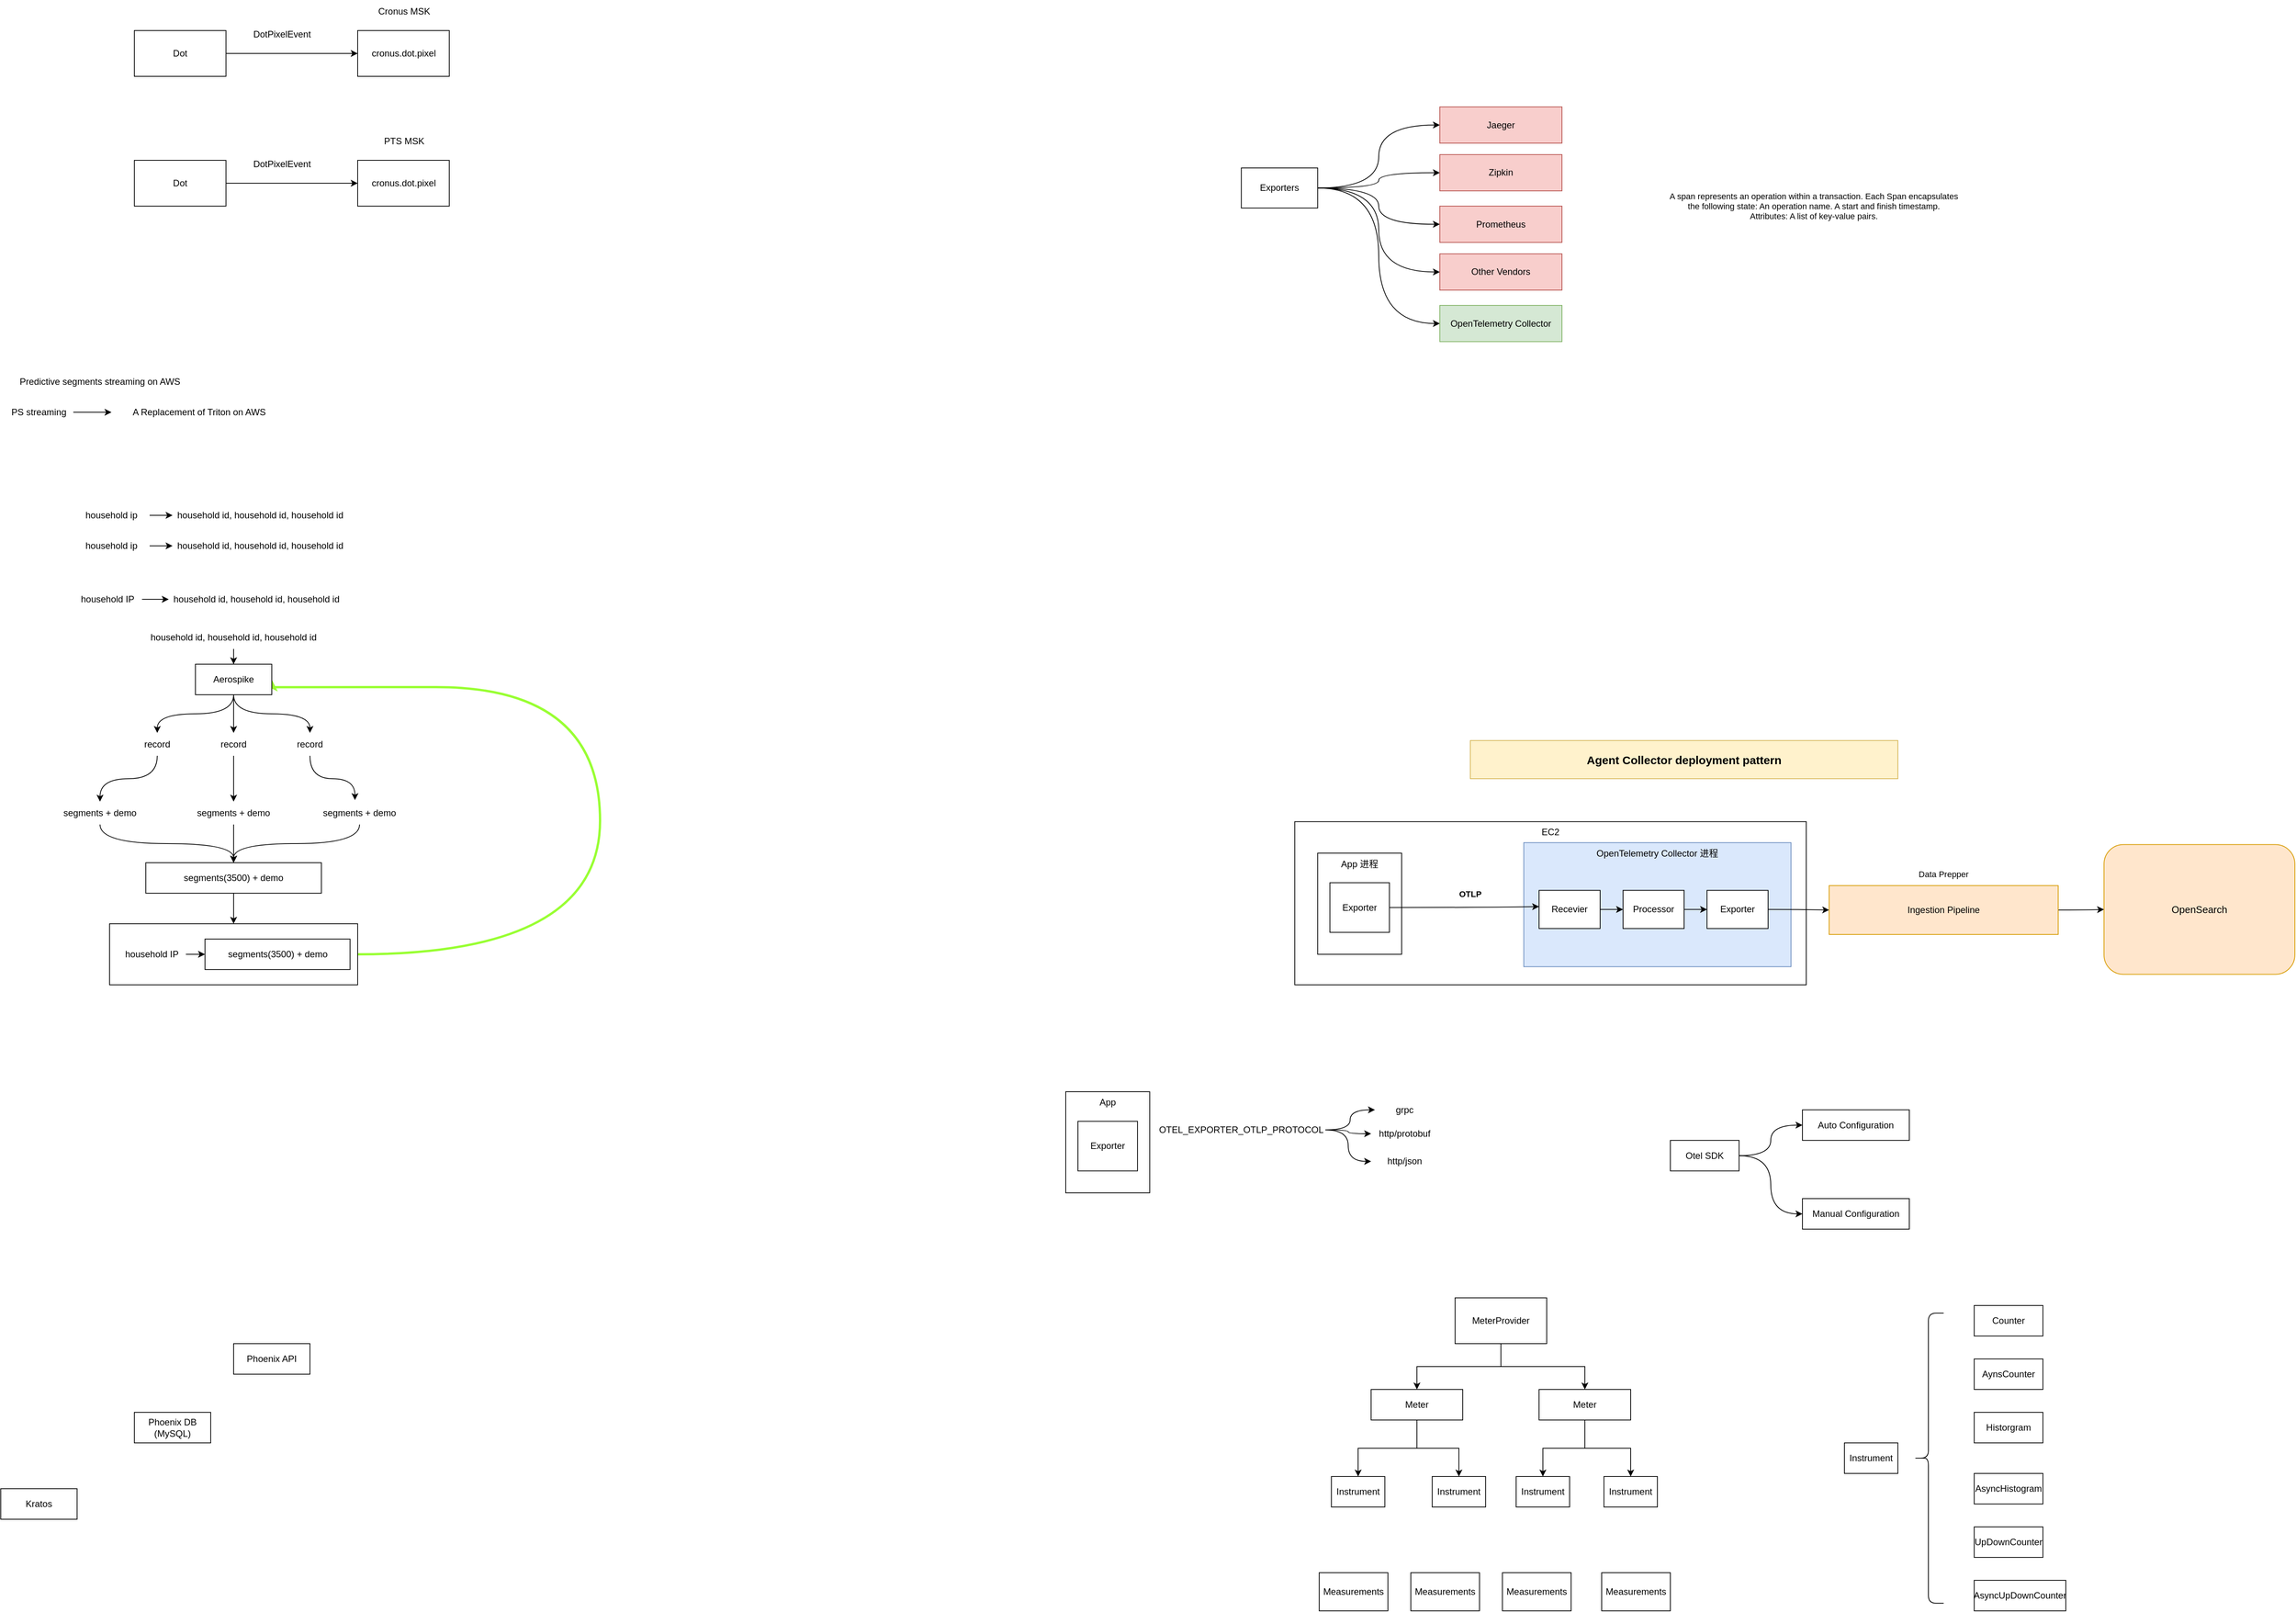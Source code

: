 <mxfile version="26.1.3">
  <diagram name="Page-1" id="aglCG6y4qYpq39_KEeoC">
    <mxGraphModel dx="1647" dy="2034" grid="1" gridSize="10" guides="1" tooltips="1" connect="1" arrows="1" fold="1" page="1" pageScale="1" pageWidth="827" pageHeight="1169" math="0" shadow="0">
      <root>
        <mxCell id="0" />
        <mxCell id="1" parent="0" />
        <mxCell id="kN55YoPe5K_Antq_4-WD-42" value="EC2" style="rounded=0;whiteSpace=wrap;html=1;verticalAlign=top;" parent="1" vertex="1">
          <mxGeometry x="1740" y="856.25" width="670" height="213.75" as="geometry" />
        </mxCell>
        <mxCell id="nK1HsDgh9BaosHYznmoO-1" value="App 进程" style="rounded=0;whiteSpace=wrap;html=1;verticalAlign=top;" parent="1" vertex="1">
          <mxGeometry x="1770" y="897.5" width="110" height="132.5" as="geometry" />
        </mxCell>
        <mxCell id="kN55YoPe5K_Antq_4-WD-45" value="OpenSearch" style="rounded=1;whiteSpace=wrap;html=1;fontFamily=Helvetica;fontSize=13;fillColor=#ffe6cc;strokeColor=#d79b00;" parent="1" vertex="1">
          <mxGeometry x="2800" y="886.25" width="250" height="170" as="geometry" />
        </mxCell>
        <mxCell id="IQLyXkSy8vxl-1mdiMzb-57" style="edgeStyle=orthogonalEdgeStyle;shape=connector;curved=1;rounded=0;orthogonalLoop=1;jettySize=auto;html=1;entryX=1;entryY=0.5;entryDx=0;entryDy=0;labelBackgroundColor=default;strokeColor=#99FF33;align=center;verticalAlign=middle;fontFamily=Helvetica;fontSize=11;fontColor=default;endArrow=classic;strokeWidth=3;" parent="1" source="IQLyXkSy8vxl-1mdiMzb-55" target="IQLyXkSy8vxl-1mdiMzb-25" edge="1">
          <mxGeometry relative="1" as="geometry">
            <Array as="points">
              <mxPoint x="830" y="1030" />
              <mxPoint x="830" y="680" />
            </Array>
          </mxGeometry>
        </mxCell>
        <mxCell id="IQLyXkSy8vxl-1mdiMzb-55" value="" style="rounded=0;whiteSpace=wrap;html=1;" parent="1" vertex="1">
          <mxGeometry x="187.5" y="990" width="325" height="80" as="geometry" />
        </mxCell>
        <mxCell id="IQLyXkSy8vxl-1mdiMzb-2" value="Predictive segments streaming on AWS" style="text;html=1;strokeColor=none;fillColor=none;align=center;verticalAlign=middle;whiteSpace=wrap;rounded=0;" parent="1" vertex="1">
          <mxGeometry x="60" y="260" width="230" height="40" as="geometry" />
        </mxCell>
        <mxCell id="IQLyXkSy8vxl-1mdiMzb-3" value="A Replacement of Triton on AWS" style="text;html=1;strokeColor=none;fillColor=none;align=center;verticalAlign=middle;whiteSpace=wrap;rounded=0;" parent="1" vertex="1">
          <mxGeometry x="190" y="300" width="230" height="40" as="geometry" />
        </mxCell>
        <mxCell id="IQLyXkSy8vxl-1mdiMzb-5" style="edgeStyle=orthogonalEdgeStyle;rounded=0;orthogonalLoop=1;jettySize=auto;html=1;" parent="1" source="IQLyXkSy8vxl-1mdiMzb-4" target="IQLyXkSy8vxl-1mdiMzb-3" edge="1">
          <mxGeometry relative="1" as="geometry" />
        </mxCell>
        <mxCell id="IQLyXkSy8vxl-1mdiMzb-4" value="PS streaming" style="text;html=1;strokeColor=none;fillColor=none;align=center;verticalAlign=middle;whiteSpace=wrap;rounded=0;" parent="1" vertex="1">
          <mxGeometry x="50" y="300" width="90" height="40" as="geometry" />
        </mxCell>
        <mxCell id="IQLyXkSy8vxl-1mdiMzb-18" style="edgeStyle=orthogonalEdgeStyle;rounded=0;orthogonalLoop=1;jettySize=auto;html=1;" parent="1" source="IQLyXkSy8vxl-1mdiMzb-6" target="IQLyXkSy8vxl-1mdiMzb-7" edge="1">
          <mxGeometry relative="1" as="geometry" />
        </mxCell>
        <mxCell id="IQLyXkSy8vxl-1mdiMzb-6" value="household ip" style="text;html=1;strokeColor=none;fillColor=none;align=center;verticalAlign=middle;whiteSpace=wrap;rounded=0;" parent="1" vertex="1">
          <mxGeometry x="140" y="440" width="100" height="30" as="geometry" />
        </mxCell>
        <mxCell id="IQLyXkSy8vxl-1mdiMzb-7" value="household id, household id, household id" style="text;html=1;strokeColor=none;fillColor=none;align=center;verticalAlign=middle;whiteSpace=wrap;rounded=0;" parent="1" vertex="1">
          <mxGeometry x="270" y="440" width="230" height="30" as="geometry" />
        </mxCell>
        <mxCell id="IQLyXkSy8vxl-1mdiMzb-19" style="edgeStyle=orthogonalEdgeStyle;rounded=0;orthogonalLoop=1;jettySize=auto;html=1;" parent="1" source="IQLyXkSy8vxl-1mdiMzb-8" edge="1">
          <mxGeometry relative="1" as="geometry">
            <mxPoint x="270" y="495" as="targetPoint" />
          </mxGeometry>
        </mxCell>
        <mxCell id="IQLyXkSy8vxl-1mdiMzb-8" value="household ip" style="text;html=1;strokeColor=none;fillColor=none;align=center;verticalAlign=middle;whiteSpace=wrap;rounded=0;" parent="1" vertex="1">
          <mxGeometry x="140" y="480" width="100" height="30" as="geometry" />
        </mxCell>
        <mxCell id="IQLyXkSy8vxl-1mdiMzb-20" style="edgeStyle=orthogonalEdgeStyle;rounded=0;orthogonalLoop=1;jettySize=auto;html=1;" parent="1" source="IQLyXkSy8vxl-1mdiMzb-9" edge="1">
          <mxGeometry relative="1" as="geometry">
            <mxPoint x="265" y="565" as="targetPoint" />
          </mxGeometry>
        </mxCell>
        <mxCell id="IQLyXkSy8vxl-1mdiMzb-9" value="household IP" style="text;html=1;strokeColor=none;fillColor=none;align=center;verticalAlign=middle;whiteSpace=wrap;rounded=0;" parent="1" vertex="1">
          <mxGeometry x="140" y="550" width="90" height="30" as="geometry" />
        </mxCell>
        <mxCell id="IQLyXkSy8vxl-1mdiMzb-21" value="household id, household id, household id" style="text;html=1;strokeColor=none;fillColor=none;align=center;verticalAlign=middle;whiteSpace=wrap;rounded=0;" parent="1" vertex="1">
          <mxGeometry x="270" y="480" width="230" height="30" as="geometry" />
        </mxCell>
        <mxCell id="IQLyXkSy8vxl-1mdiMzb-23" value="household id, household id, household id" style="text;html=1;strokeColor=none;fillColor=none;align=center;verticalAlign=middle;whiteSpace=wrap;rounded=0;" parent="1" vertex="1">
          <mxGeometry x="265" y="550" width="230" height="30" as="geometry" />
        </mxCell>
        <mxCell id="IQLyXkSy8vxl-1mdiMzb-26" style="edgeStyle=orthogonalEdgeStyle;rounded=0;orthogonalLoop=1;jettySize=auto;html=1;" parent="1" source="IQLyXkSy8vxl-1mdiMzb-24" target="IQLyXkSy8vxl-1mdiMzb-25" edge="1">
          <mxGeometry relative="1" as="geometry" />
        </mxCell>
        <mxCell id="IQLyXkSy8vxl-1mdiMzb-24" value="household id, household id, household id" style="text;html=1;strokeColor=none;fillColor=none;align=center;verticalAlign=middle;whiteSpace=wrap;rounded=0;" parent="1" vertex="1">
          <mxGeometry x="235" y="600" width="230" height="30" as="geometry" />
        </mxCell>
        <mxCell id="IQLyXkSy8vxl-1mdiMzb-32" style="edgeStyle=orthogonalEdgeStyle;rounded=0;orthogonalLoop=1;jettySize=auto;html=1;curved=1;exitX=0.5;exitY=1;exitDx=0;exitDy=0;" parent="1" source="IQLyXkSy8vxl-1mdiMzb-25" target="IQLyXkSy8vxl-1mdiMzb-31" edge="1">
          <mxGeometry relative="1" as="geometry" />
        </mxCell>
        <mxCell id="IQLyXkSy8vxl-1mdiMzb-34" style="edgeStyle=orthogonalEdgeStyle;shape=connector;curved=1;rounded=0;orthogonalLoop=1;jettySize=auto;html=1;entryX=0.5;entryY=0;entryDx=0;entryDy=0;labelBackgroundColor=default;strokeColor=default;align=center;verticalAlign=middle;fontFamily=Helvetica;fontSize=11;fontColor=default;endArrow=classic;" parent="1" source="IQLyXkSy8vxl-1mdiMzb-25" target="IQLyXkSy8vxl-1mdiMzb-33" edge="1">
          <mxGeometry relative="1" as="geometry" />
        </mxCell>
        <mxCell id="IQLyXkSy8vxl-1mdiMzb-36" style="edgeStyle=orthogonalEdgeStyle;shape=connector;curved=1;rounded=0;orthogonalLoop=1;jettySize=auto;html=1;labelBackgroundColor=default;strokeColor=default;align=center;verticalAlign=middle;fontFamily=Helvetica;fontSize=11;fontColor=default;endArrow=classic;exitX=0.5;exitY=1;exitDx=0;exitDy=0;" parent="1" source="IQLyXkSy8vxl-1mdiMzb-25" target="IQLyXkSy8vxl-1mdiMzb-35" edge="1">
          <mxGeometry relative="1" as="geometry" />
        </mxCell>
        <mxCell id="IQLyXkSy8vxl-1mdiMzb-25" value="Aerospike" style="rounded=0;whiteSpace=wrap;html=1;" parent="1" vertex="1">
          <mxGeometry x="300" y="650" width="100" height="40" as="geometry" />
        </mxCell>
        <mxCell id="IQLyXkSy8vxl-1mdiMzb-41" style="edgeStyle=orthogonalEdgeStyle;shape=connector;curved=1;rounded=0;orthogonalLoop=1;jettySize=auto;html=1;entryX=0.5;entryY=0;entryDx=0;entryDy=0;labelBackgroundColor=default;strokeColor=default;align=center;verticalAlign=middle;fontFamily=Helvetica;fontSize=11;fontColor=default;endArrow=classic;" parent="1" source="IQLyXkSy8vxl-1mdiMzb-31" target="IQLyXkSy8vxl-1mdiMzb-37" edge="1">
          <mxGeometry relative="1" as="geometry" />
        </mxCell>
        <mxCell id="IQLyXkSy8vxl-1mdiMzb-31" value="record" style="text;html=1;strokeColor=none;fillColor=none;align=center;verticalAlign=middle;whiteSpace=wrap;rounded=0;" parent="1" vertex="1">
          <mxGeometry x="220" y="740" width="60" height="30" as="geometry" />
        </mxCell>
        <mxCell id="IQLyXkSy8vxl-1mdiMzb-43" style="edgeStyle=orthogonalEdgeStyle;shape=connector;curved=1;rounded=0;orthogonalLoop=1;jettySize=auto;html=1;labelBackgroundColor=default;strokeColor=default;align=center;verticalAlign=middle;fontFamily=Helvetica;fontSize=11;fontColor=default;endArrow=classic;" parent="1" source="IQLyXkSy8vxl-1mdiMzb-33" target="IQLyXkSy8vxl-1mdiMzb-42" edge="1">
          <mxGeometry relative="1" as="geometry" />
        </mxCell>
        <mxCell id="IQLyXkSy8vxl-1mdiMzb-33" value="record" style="text;html=1;strokeColor=none;fillColor=none;align=center;verticalAlign=middle;whiteSpace=wrap;rounded=0;" parent="1" vertex="1">
          <mxGeometry x="320" y="740" width="60" height="30" as="geometry" />
        </mxCell>
        <mxCell id="IQLyXkSy8vxl-1mdiMzb-35" value="record" style="text;html=1;strokeColor=none;fillColor=none;align=center;verticalAlign=middle;whiteSpace=wrap;rounded=0;" parent="1" vertex="1">
          <mxGeometry x="420" y="740" width="60" height="30" as="geometry" />
        </mxCell>
        <mxCell id="IQLyXkSy8vxl-1mdiMzb-49" style="edgeStyle=orthogonalEdgeStyle;shape=connector;curved=1;rounded=0;orthogonalLoop=1;jettySize=auto;html=1;entryX=0.5;entryY=0;entryDx=0;entryDy=0;labelBackgroundColor=default;strokeColor=default;align=center;verticalAlign=middle;fontFamily=Helvetica;fontSize=11;fontColor=default;endArrow=classic;exitX=0.5;exitY=1;exitDx=0;exitDy=0;" parent="1" source="IQLyXkSy8vxl-1mdiMzb-37" target="IQLyXkSy8vxl-1mdiMzb-48" edge="1">
          <mxGeometry relative="1" as="geometry" />
        </mxCell>
        <mxCell id="IQLyXkSy8vxl-1mdiMzb-37" value="segments + demo" style="text;html=1;strokeColor=none;fillColor=none;align=center;verticalAlign=middle;whiteSpace=wrap;rounded=0;" parent="1" vertex="1">
          <mxGeometry x="120" y="830" width="110" height="30" as="geometry" />
        </mxCell>
        <mxCell id="IQLyXkSy8vxl-1mdiMzb-50" style="edgeStyle=orthogonalEdgeStyle;shape=connector;curved=1;rounded=0;orthogonalLoop=1;jettySize=auto;html=1;labelBackgroundColor=default;strokeColor=default;align=center;verticalAlign=middle;fontFamily=Helvetica;fontSize=11;fontColor=default;endArrow=classic;" parent="1" source="IQLyXkSy8vxl-1mdiMzb-42" target="IQLyXkSy8vxl-1mdiMzb-48" edge="1">
          <mxGeometry relative="1" as="geometry" />
        </mxCell>
        <mxCell id="IQLyXkSy8vxl-1mdiMzb-42" value="segments + demo" style="text;html=1;strokeColor=none;fillColor=none;align=center;verticalAlign=middle;whiteSpace=wrap;rounded=0;" parent="1" vertex="1">
          <mxGeometry x="295" y="830" width="110" height="30" as="geometry" />
        </mxCell>
        <mxCell id="IQLyXkSy8vxl-1mdiMzb-51" style="edgeStyle=orthogonalEdgeStyle;shape=connector;curved=1;rounded=0;orthogonalLoop=1;jettySize=auto;html=1;entryX=0.5;entryY=0;entryDx=0;entryDy=0;labelBackgroundColor=default;strokeColor=default;align=center;verticalAlign=middle;fontFamily=Helvetica;fontSize=11;fontColor=default;endArrow=classic;" parent="1" source="IQLyXkSy8vxl-1mdiMzb-44" target="IQLyXkSy8vxl-1mdiMzb-48" edge="1">
          <mxGeometry relative="1" as="geometry" />
        </mxCell>
        <mxCell id="IQLyXkSy8vxl-1mdiMzb-44" value="segments + demo" style="text;html=1;strokeColor=none;fillColor=none;align=center;verticalAlign=middle;whiteSpace=wrap;rounded=0;" parent="1" vertex="1">
          <mxGeometry x="460" y="830" width="110" height="30" as="geometry" />
        </mxCell>
        <mxCell id="IQLyXkSy8vxl-1mdiMzb-45" style="edgeStyle=orthogonalEdgeStyle;shape=connector;curved=1;rounded=0;orthogonalLoop=1;jettySize=auto;html=1;entryX=0.445;entryY=-0.067;entryDx=0;entryDy=0;entryPerimeter=0;labelBackgroundColor=default;strokeColor=default;align=center;verticalAlign=middle;fontFamily=Helvetica;fontSize=11;fontColor=default;endArrow=classic;" parent="1" source="IQLyXkSy8vxl-1mdiMzb-35" target="IQLyXkSy8vxl-1mdiMzb-44" edge="1">
          <mxGeometry relative="1" as="geometry" />
        </mxCell>
        <mxCell id="IQLyXkSy8vxl-1mdiMzb-53" style="edgeStyle=orthogonalEdgeStyle;shape=connector;curved=1;rounded=0;orthogonalLoop=1;jettySize=auto;html=1;labelBackgroundColor=default;strokeColor=default;align=center;verticalAlign=middle;fontFamily=Helvetica;fontSize=11;fontColor=default;endArrow=classic;" parent="1" source="IQLyXkSy8vxl-1mdiMzb-47" target="IQLyXkSy8vxl-1mdiMzb-52" edge="1">
          <mxGeometry relative="1" as="geometry" />
        </mxCell>
        <mxCell id="IQLyXkSy8vxl-1mdiMzb-47" value="household IP" style="text;html=1;strokeColor=none;fillColor=none;align=center;verticalAlign=middle;whiteSpace=wrap;rounded=0;" parent="1" vertex="1">
          <mxGeometry x="197.5" y="1015" width="90" height="30" as="geometry" />
        </mxCell>
        <mxCell id="IQLyXkSy8vxl-1mdiMzb-56" style="edgeStyle=orthogonalEdgeStyle;shape=connector;curved=1;rounded=0;orthogonalLoop=1;jettySize=auto;html=1;labelBackgroundColor=default;strokeColor=default;align=center;verticalAlign=middle;fontFamily=Helvetica;fontSize=11;fontColor=default;endArrow=classic;" parent="1" source="IQLyXkSy8vxl-1mdiMzb-48" target="IQLyXkSy8vxl-1mdiMzb-55" edge="1">
          <mxGeometry relative="1" as="geometry" />
        </mxCell>
        <mxCell id="IQLyXkSy8vxl-1mdiMzb-48" value="segments(3500) + demo" style="rounded=0;whiteSpace=wrap;html=1;" parent="1" vertex="1">
          <mxGeometry x="235" y="910" width="230" height="40" as="geometry" />
        </mxCell>
        <mxCell id="IQLyXkSy8vxl-1mdiMzb-52" value="segments(3500) + demo" style="rounded=0;whiteSpace=wrap;html=1;" parent="1" vertex="1">
          <mxGeometry x="312.5" y="1010" width="190" height="40" as="geometry" />
        </mxCell>
        <mxCell id="kN55YoPe5K_Antq_4-WD-18" style="edgeStyle=orthogonalEdgeStyle;rounded=0;orthogonalLoop=1;jettySize=auto;html=1;entryX=0;entryY=0.5;entryDx=0;entryDy=0;curved=1;" parent="1" source="kN55YoPe5K_Antq_4-WD-13" target="kN55YoPe5K_Antq_4-WD-14" edge="1">
          <mxGeometry relative="1" as="geometry">
            <mxPoint x="1900" y="-77.5" as="targetPoint" />
          </mxGeometry>
        </mxCell>
        <mxCell id="kN55YoPe5K_Antq_4-WD-19" style="edgeStyle=orthogonalEdgeStyle;rounded=0;orthogonalLoop=1;jettySize=auto;html=1;entryX=0;entryY=0.5;entryDx=0;entryDy=0;curved=1;" parent="1" source="kN55YoPe5K_Antq_4-WD-13" target="kN55YoPe5K_Antq_4-WD-15" edge="1">
          <mxGeometry relative="1" as="geometry" />
        </mxCell>
        <mxCell id="kN55YoPe5K_Antq_4-WD-20" style="edgeStyle=orthogonalEdgeStyle;rounded=0;orthogonalLoop=1;jettySize=auto;html=1;curved=1;" parent="1" source="kN55YoPe5K_Antq_4-WD-13" target="kN55YoPe5K_Antq_4-WD-16" edge="1">
          <mxGeometry relative="1" as="geometry" />
        </mxCell>
        <mxCell id="kN55YoPe5K_Antq_4-WD-21" style="edgeStyle=orthogonalEdgeStyle;rounded=0;orthogonalLoop=1;jettySize=auto;html=1;entryX=0;entryY=0.5;entryDx=0;entryDy=0;curved=1;" parent="1" source="kN55YoPe5K_Antq_4-WD-13" target="kN55YoPe5K_Antq_4-WD-17" edge="1">
          <mxGeometry relative="1" as="geometry" />
        </mxCell>
        <mxCell id="kN55YoPe5K_Antq_4-WD-23" style="edgeStyle=orthogonalEdgeStyle;shape=connector;curved=1;rounded=0;orthogonalLoop=1;jettySize=auto;html=1;entryX=0;entryY=0.5;entryDx=0;entryDy=0;labelBackgroundColor=default;strokeColor=default;align=center;verticalAlign=middle;fontFamily=Helvetica;fontSize=11;fontColor=default;endArrow=classic;" parent="1" source="kN55YoPe5K_Antq_4-WD-13" target="kN55YoPe5K_Antq_4-WD-22" edge="1">
          <mxGeometry relative="1" as="geometry" />
        </mxCell>
        <mxCell id="kN55YoPe5K_Antq_4-WD-13" value="Exporters" style="rounded=0;whiteSpace=wrap;html=1;" parent="1" vertex="1">
          <mxGeometry x="1670" width="100" height="52.5" as="geometry" />
        </mxCell>
        <mxCell id="kN55YoPe5K_Antq_4-WD-14" value="OpenTelemetry Collector" style="rounded=0;whiteSpace=wrap;html=1;verticalAlign=middle;fillColor=#d5e8d4;strokeColor=#82b366;" parent="1" vertex="1">
          <mxGeometry x="1930" y="180" width="160" height="47.5" as="geometry" />
        </mxCell>
        <mxCell id="kN55YoPe5K_Antq_4-WD-15" value="Jaeger" style="rounded=0;whiteSpace=wrap;html=1;verticalAlign=middle;fillColor=#f8cecc;strokeColor=#b85450;" parent="1" vertex="1">
          <mxGeometry x="1930" y="-80" width="160" height="47.5" as="geometry" />
        </mxCell>
        <mxCell id="kN55YoPe5K_Antq_4-WD-16" value="Zipkin" style="rounded=0;whiteSpace=wrap;html=1;verticalAlign=middle;fillColor=#f8cecc;strokeColor=#b85450;" parent="1" vertex="1">
          <mxGeometry x="1930" y="-17.5" width="160" height="47.5" as="geometry" />
        </mxCell>
        <mxCell id="kN55YoPe5K_Antq_4-WD-17" value="Prometheus" style="rounded=0;whiteSpace=wrap;html=1;verticalAlign=middle;fillColor=#f8cecc;strokeColor=#b85450;" parent="1" vertex="1">
          <mxGeometry x="1930" y="50" width="160" height="47.5" as="geometry" />
        </mxCell>
        <mxCell id="kN55YoPe5K_Antq_4-WD-22" value="Other Vendors" style="rounded=0;whiteSpace=wrap;html=1;verticalAlign=middle;fillColor=#f8cecc;strokeColor=#b85450;" parent="1" vertex="1">
          <mxGeometry x="1930" y="112.5" width="160" height="47.5" as="geometry" />
        </mxCell>
        <mxCell id="kN55YoPe5K_Antq_4-WD-29" value="A span represents an operation within a transaction. Each Span encapsulates the following state: An operation name. A start and finish timestamp. Attributes: A list of key-value pairs." style="text;html=1;strokeColor=none;fillColor=none;align=center;verticalAlign=middle;whiteSpace=wrap;rounded=0;fontSize=11;fontFamily=Helvetica;fontColor=default;" parent="1" vertex="1">
          <mxGeometry x="2230" y="10" width="380" height="79" as="geometry" />
        </mxCell>
        <mxCell id="kN55YoPe5K_Antq_4-WD-32" value="Agent Collector deployment pattern" style="rounded=0;whiteSpace=wrap;html=1;fontFamily=Helvetica;fontSize=15;fillColor=#fff2cc;strokeColor=#d6b656;fontStyle=1" parent="1" vertex="1">
          <mxGeometry x="1970" y="750" width="560" height="50" as="geometry" />
        </mxCell>
        <mxCell id="kN55YoPe5K_Antq_4-WD-35" value="OpenTelemetry Collector 进程" style="rounded=0;whiteSpace=wrap;html=1;verticalAlign=top;fillColor=#dae8fc;strokeColor=#6c8ebf;" parent="1" vertex="1">
          <mxGeometry x="2040" y="883.75" width="350" height="162.5" as="geometry" />
        </mxCell>
        <mxCell id="kN55YoPe5K_Antq_4-WD-36" style="edgeStyle=orthogonalEdgeStyle;shape=connector;curved=1;rounded=0;orthogonalLoop=1;jettySize=auto;html=1;labelBackgroundColor=default;strokeColor=default;align=center;verticalAlign=middle;fontFamily=Helvetica;fontSize=11;fontColor=default;endArrow=classic;" parent="1" source="kN55YoPe5K_Antq_4-WD-37" target="kN55YoPe5K_Antq_4-WD-39" edge="1">
          <mxGeometry relative="1" as="geometry" />
        </mxCell>
        <mxCell id="kN55YoPe5K_Antq_4-WD-37" value="Recevier" style="rounded=0;whiteSpace=wrap;html=1;" parent="1" vertex="1">
          <mxGeometry x="2060" y="946.25" width="80" height="50" as="geometry" />
        </mxCell>
        <mxCell id="kN55YoPe5K_Antq_4-WD-38" style="edgeStyle=orthogonalEdgeStyle;shape=connector;curved=1;rounded=0;orthogonalLoop=1;jettySize=auto;html=1;labelBackgroundColor=default;strokeColor=default;align=center;verticalAlign=middle;fontFamily=Helvetica;fontSize=11;fontColor=default;endArrow=classic;" parent="1" source="kN55YoPe5K_Antq_4-WD-39" target="kN55YoPe5K_Antq_4-WD-41" edge="1">
          <mxGeometry relative="1" as="geometry" />
        </mxCell>
        <mxCell id="kN55YoPe5K_Antq_4-WD-39" value="Processor" style="rounded=0;whiteSpace=wrap;html=1;" parent="1" vertex="1">
          <mxGeometry x="2170" y="946.25" width="80" height="50" as="geometry" />
        </mxCell>
        <mxCell id="kN55YoPe5K_Antq_4-WD-49" style="edgeStyle=orthogonalEdgeStyle;shape=connector;curved=1;rounded=0;orthogonalLoop=1;jettySize=auto;html=1;labelBackgroundColor=default;strokeColor=default;align=center;verticalAlign=middle;fontFamily=Helvetica;fontSize=11;fontColor=default;endArrow=classic;" parent="1" source="kN55YoPe5K_Antq_4-WD-41" target="kN55YoPe5K_Antq_4-WD-47" edge="1">
          <mxGeometry relative="1" as="geometry" />
        </mxCell>
        <mxCell id="kN55YoPe5K_Antq_4-WD-41" value="Exporter" style="rounded=0;whiteSpace=wrap;html=1;" parent="1" vertex="1">
          <mxGeometry x="2280" y="946.25" width="80" height="50" as="geometry" />
        </mxCell>
        <mxCell id="kN55YoPe5K_Antq_4-WD-43" style="edgeStyle=orthogonalEdgeStyle;shape=connector;curved=1;rounded=0;orthogonalLoop=1;jettySize=auto;html=1;entryX=0;entryY=0.5;entryDx=0;entryDy=0;labelBackgroundColor=default;strokeColor=default;align=center;verticalAlign=middle;fontFamily=Helvetica;fontSize=11;fontColor=default;endArrow=classic;" parent="1" source="kN55YoPe5K_Antq_4-WD-44" edge="1">
          <mxGeometry relative="1" as="geometry">
            <mxPoint x="2060" y="967.5" as="targetPoint" />
          </mxGeometry>
        </mxCell>
        <mxCell id="kN55YoPe5K_Antq_4-WD-44" value="Exporter" style="rounded=0;whiteSpace=wrap;html=1;" parent="1" vertex="1">
          <mxGeometry x="1786" y="936.25" width="78" height="65" as="geometry" />
        </mxCell>
        <mxCell id="kN55YoPe5K_Antq_4-WD-46" value="OTLP" style="text;html=1;strokeColor=none;fillColor=none;align=center;verticalAlign=middle;whiteSpace=wrap;rounded=0;fontSize=11;fontFamily=Helvetica;fontColor=default;fontStyle=1" parent="1" vertex="1">
          <mxGeometry x="1940" y="936.25" width="60" height="30" as="geometry" />
        </mxCell>
        <mxCell id="kN55YoPe5K_Antq_4-WD-50" style="edgeStyle=orthogonalEdgeStyle;shape=connector;curved=1;rounded=0;orthogonalLoop=1;jettySize=auto;html=1;labelBackgroundColor=default;strokeColor=default;align=center;verticalAlign=middle;fontFamily=Helvetica;fontSize=11;fontColor=default;endArrow=classic;" parent="1" source="kN55YoPe5K_Antq_4-WD-47" target="kN55YoPe5K_Antq_4-WD-45" edge="1">
          <mxGeometry relative="1" as="geometry" />
        </mxCell>
        <mxCell id="kN55YoPe5K_Antq_4-WD-47" value="Ingestion Pipeline" style="rounded=0;whiteSpace=wrap;html=1;fontFamily=Helvetica;fontSize=12;fillColor=#ffe6cc;strokeColor=#d79b00;" parent="1" vertex="1">
          <mxGeometry x="2440" y="940" width="300" height="64" as="geometry" />
        </mxCell>
        <mxCell id="kN55YoPe5K_Antq_4-WD-51" value="Data Prepper" style="text;html=1;strokeColor=none;fillColor=none;align=center;verticalAlign=middle;whiteSpace=wrap;rounded=0;fontSize=11;fontFamily=Helvetica;fontColor=default;" parent="1" vertex="1">
          <mxGeometry x="2545" y="910" width="90" height="30" as="geometry" />
        </mxCell>
        <mxCell id="nK1HsDgh9BaosHYznmoO-8" style="edgeStyle=orthogonalEdgeStyle;rounded=0;orthogonalLoop=1;jettySize=auto;html=1;" parent="1" source="nK1HsDgh9BaosHYznmoO-6" target="nK1HsDgh9BaosHYznmoO-7" edge="1">
          <mxGeometry relative="1" as="geometry" />
        </mxCell>
        <mxCell id="nK1HsDgh9BaosHYznmoO-10" style="edgeStyle=orthogonalEdgeStyle;rounded=0;orthogonalLoop=1;jettySize=auto;html=1;" parent="1" source="nK1HsDgh9BaosHYznmoO-6" target="nK1HsDgh9BaosHYznmoO-9" edge="1">
          <mxGeometry relative="1" as="geometry" />
        </mxCell>
        <mxCell id="nK1HsDgh9BaosHYznmoO-6" value="MeterProvider" style="rounded=0;whiteSpace=wrap;html=1;" parent="1" vertex="1">
          <mxGeometry x="1950" y="1480" width="120" height="60" as="geometry" />
        </mxCell>
        <mxCell id="nK1HsDgh9BaosHYznmoO-13" style="edgeStyle=orthogonalEdgeStyle;rounded=0;orthogonalLoop=1;jettySize=auto;html=1;" parent="1" source="nK1HsDgh9BaosHYznmoO-7" target="nK1HsDgh9BaosHYznmoO-11" edge="1">
          <mxGeometry relative="1" as="geometry" />
        </mxCell>
        <mxCell id="nK1HsDgh9BaosHYznmoO-26" style="edgeStyle=orthogonalEdgeStyle;rounded=0;orthogonalLoop=1;jettySize=auto;html=1;entryX=0.5;entryY=0;entryDx=0;entryDy=0;" parent="1" source="nK1HsDgh9BaosHYznmoO-7" target="nK1HsDgh9BaosHYznmoO-21" edge="1">
          <mxGeometry relative="1" as="geometry" />
        </mxCell>
        <mxCell id="nK1HsDgh9BaosHYznmoO-7" value="Meter" style="rounded=0;whiteSpace=wrap;html=1;" parent="1" vertex="1">
          <mxGeometry x="1840" y="1600" width="120" height="40" as="geometry" />
        </mxCell>
        <mxCell id="nK1HsDgh9BaosHYznmoO-24" style="edgeStyle=orthogonalEdgeStyle;rounded=0;orthogonalLoop=1;jettySize=auto;html=1;entryX=0.5;entryY=0;entryDx=0;entryDy=0;" parent="1" source="nK1HsDgh9BaosHYznmoO-9" target="nK1HsDgh9BaosHYznmoO-22" edge="1">
          <mxGeometry relative="1" as="geometry" />
        </mxCell>
        <mxCell id="nK1HsDgh9BaosHYznmoO-25" style="edgeStyle=orthogonalEdgeStyle;rounded=0;orthogonalLoop=1;jettySize=auto;html=1;entryX=0.5;entryY=0;entryDx=0;entryDy=0;" parent="1" source="nK1HsDgh9BaosHYznmoO-9" target="nK1HsDgh9BaosHYznmoO-23" edge="1">
          <mxGeometry relative="1" as="geometry" />
        </mxCell>
        <mxCell id="nK1HsDgh9BaosHYznmoO-9" value="Meter" style="rounded=0;whiteSpace=wrap;html=1;" parent="1" vertex="1">
          <mxGeometry x="2060" y="1600" width="120" height="40" as="geometry" />
        </mxCell>
        <mxCell id="nK1HsDgh9BaosHYznmoO-11" value="Instrument" style="rounded=0;whiteSpace=wrap;html=1;" parent="1" vertex="1">
          <mxGeometry x="1788" y="1714" width="70" height="40" as="geometry" />
        </mxCell>
        <mxCell id="nK1HsDgh9BaosHYznmoO-21" value="Instrument" style="rounded=0;whiteSpace=wrap;html=1;" parent="1" vertex="1">
          <mxGeometry x="1920" y="1714" width="70" height="40" as="geometry" />
        </mxCell>
        <mxCell id="nK1HsDgh9BaosHYznmoO-22" value="Instrument" style="rounded=0;whiteSpace=wrap;html=1;" parent="1" vertex="1">
          <mxGeometry x="2030" y="1714" width="70" height="40" as="geometry" />
        </mxCell>
        <mxCell id="nK1HsDgh9BaosHYznmoO-23" value="Instrument" style="rounded=0;whiteSpace=wrap;html=1;" parent="1" vertex="1">
          <mxGeometry x="2145" y="1714" width="70" height="40" as="geometry" />
        </mxCell>
        <mxCell id="nK1HsDgh9BaosHYznmoO-28" value="Instrument" style="rounded=0;whiteSpace=wrap;html=1;" parent="1" vertex="1">
          <mxGeometry x="2460" y="1670" width="70" height="40" as="geometry" />
        </mxCell>
        <mxCell id="nK1HsDgh9BaosHYznmoO-29" value="Counter" style="rounded=0;whiteSpace=wrap;html=1;" parent="1" vertex="1">
          <mxGeometry x="2630" y="1490" width="90" height="40" as="geometry" />
        </mxCell>
        <mxCell id="nK1HsDgh9BaosHYznmoO-30" value="AynsCounter" style="rounded=0;whiteSpace=wrap;html=1;" parent="1" vertex="1">
          <mxGeometry x="2630" y="1560" width="90" height="40" as="geometry" />
        </mxCell>
        <mxCell id="nK1HsDgh9BaosHYznmoO-31" value="Historgram" style="rounded=0;whiteSpace=wrap;html=1;" parent="1" vertex="1">
          <mxGeometry x="2630" y="1630" width="90" height="40" as="geometry" />
        </mxCell>
        <mxCell id="nK1HsDgh9BaosHYznmoO-32" value="AsyncHistogram" style="rounded=0;whiteSpace=wrap;html=1;" parent="1" vertex="1">
          <mxGeometry x="2630" y="1710" width="90" height="40" as="geometry" />
        </mxCell>
        <mxCell id="nK1HsDgh9BaosHYznmoO-33" value="UpDownCounter" style="rounded=0;whiteSpace=wrap;html=1;" parent="1" vertex="1">
          <mxGeometry x="2630" y="1780" width="90" height="40" as="geometry" />
        </mxCell>
        <mxCell id="nK1HsDgh9BaosHYznmoO-34" value="AsyncUpDownCounter" style="rounded=0;whiteSpace=wrap;html=1;" parent="1" vertex="1">
          <mxGeometry x="2630" y="1850" width="120" height="40" as="geometry" />
        </mxCell>
        <mxCell id="nK1HsDgh9BaosHYznmoO-36" value="" style="shape=curlyBracket;whiteSpace=wrap;html=1;rounded=1;labelPosition=left;verticalLabelPosition=middle;align=right;verticalAlign=middle;fontSize=14;fontStyle=1" parent="1" vertex="1">
          <mxGeometry x="2550" y="1500" width="40" height="380" as="geometry" />
        </mxCell>
        <mxCell id="nK1HsDgh9BaosHYznmoO-37" value="Measurements" style="rounded=0;whiteSpace=wrap;html=1;" parent="1" vertex="1">
          <mxGeometry x="2012" y="1840" width="90" height="50" as="geometry" />
        </mxCell>
        <mxCell id="nK1HsDgh9BaosHYznmoO-38" value="Measurements" style="rounded=0;whiteSpace=wrap;html=1;" parent="1" vertex="1">
          <mxGeometry x="2142" y="1840" width="90" height="50" as="geometry" />
        </mxCell>
        <mxCell id="nK1HsDgh9BaosHYznmoO-39" value="Measurements" style="rounded=0;whiteSpace=wrap;html=1;" parent="1" vertex="1">
          <mxGeometry x="1892" y="1840" width="90" height="50" as="geometry" />
        </mxCell>
        <mxCell id="nK1HsDgh9BaosHYznmoO-40" value="Measurements" style="rounded=0;whiteSpace=wrap;html=1;" parent="1" vertex="1">
          <mxGeometry x="1772" y="1840" width="90" height="50" as="geometry" />
        </mxCell>
        <mxCell id="D2WARKZRk6addrDwFCrJ-3" value="App" style="rounded=0;whiteSpace=wrap;html=1;verticalAlign=top;" parent="1" vertex="1">
          <mxGeometry x="1440" y="1210" width="110" height="132.5" as="geometry" />
        </mxCell>
        <mxCell id="D2WARKZRk6addrDwFCrJ-4" value="Exporter" style="rounded=0;whiteSpace=wrap;html=1;" parent="1" vertex="1">
          <mxGeometry x="1456" y="1248.75" width="78" height="65" as="geometry" />
        </mxCell>
        <mxCell id="D2WARKZRk6addrDwFCrJ-14" style="edgeStyle=orthogonalEdgeStyle;rounded=0;orthogonalLoop=1;jettySize=auto;html=1;curved=1;" parent="1" source="D2WARKZRk6addrDwFCrJ-5" target="D2WARKZRk6addrDwFCrJ-7" edge="1">
          <mxGeometry relative="1" as="geometry" />
        </mxCell>
        <mxCell id="D2WARKZRk6addrDwFCrJ-15" style="edgeStyle=orthogonalEdgeStyle;rounded=0;orthogonalLoop=1;jettySize=auto;html=1;curved=1;" parent="1" source="D2WARKZRk6addrDwFCrJ-5" target="D2WARKZRk6addrDwFCrJ-8" edge="1">
          <mxGeometry relative="1" as="geometry" />
        </mxCell>
        <mxCell id="D2WARKZRk6addrDwFCrJ-16" style="edgeStyle=orthogonalEdgeStyle;rounded=0;orthogonalLoop=1;jettySize=auto;html=1;entryX=0;entryY=0.5;entryDx=0;entryDy=0;curved=1;" parent="1" source="D2WARKZRk6addrDwFCrJ-5" target="D2WARKZRk6addrDwFCrJ-9" edge="1">
          <mxGeometry relative="1" as="geometry" />
        </mxCell>
        <mxCell id="D2WARKZRk6addrDwFCrJ-5" value="OTEL_EXPORTER_OTLP_PROTOCOL" style="text;html=1;strokeColor=none;fillColor=none;align=center;verticalAlign=middle;whiteSpace=wrap;rounded=0;" parent="1" vertex="1">
          <mxGeometry x="1560" y="1240" width="220" height="40" as="geometry" />
        </mxCell>
        <mxCell id="D2WARKZRk6addrDwFCrJ-7" value="grpc" style="text;html=1;strokeColor=none;fillColor=none;align=center;verticalAlign=middle;whiteSpace=wrap;rounded=0;" parent="1" vertex="1">
          <mxGeometry x="1845" y="1218.75" width="78" height="30" as="geometry" />
        </mxCell>
        <mxCell id="D2WARKZRk6addrDwFCrJ-8" value="http/protobuf" style="text;html=1;strokeColor=none;fillColor=none;align=center;verticalAlign=middle;whiteSpace=wrap;rounded=0;" parent="1" vertex="1">
          <mxGeometry x="1840" y="1250" width="88" height="30" as="geometry" />
        </mxCell>
        <mxCell id="D2WARKZRk6addrDwFCrJ-9" value="http/json" style="text;html=1;strokeColor=none;fillColor=none;align=center;verticalAlign=middle;whiteSpace=wrap;rounded=0;" parent="1" vertex="1">
          <mxGeometry x="1840" y="1286.25" width="88" height="30" as="geometry" />
        </mxCell>
        <mxCell id="TGh3GXSSFqvr6ZzrPehk-4" style="edgeStyle=orthogonalEdgeStyle;rounded=0;orthogonalLoop=1;jettySize=auto;html=1;curved=1;" parent="1" source="TGh3GXSSFqvr6ZzrPehk-1" target="TGh3GXSSFqvr6ZzrPehk-2" edge="1">
          <mxGeometry relative="1" as="geometry" />
        </mxCell>
        <mxCell id="TGh3GXSSFqvr6ZzrPehk-5" style="edgeStyle=orthogonalEdgeStyle;rounded=0;orthogonalLoop=1;jettySize=auto;html=1;entryX=0;entryY=0.5;entryDx=0;entryDy=0;curved=1;" parent="1" source="TGh3GXSSFqvr6ZzrPehk-1" target="TGh3GXSSFqvr6ZzrPehk-3" edge="1">
          <mxGeometry relative="1" as="geometry" />
        </mxCell>
        <mxCell id="TGh3GXSSFqvr6ZzrPehk-1" value="Otel SDK" style="rounded=0;whiteSpace=wrap;html=1;" parent="1" vertex="1">
          <mxGeometry x="2232" y="1273.75" width="90" height="40" as="geometry" />
        </mxCell>
        <mxCell id="TGh3GXSSFqvr6ZzrPehk-2" value="Auto Configuration" style="rounded=0;whiteSpace=wrap;html=1;" parent="1" vertex="1">
          <mxGeometry x="2405" y="1233.75" width="140" height="40" as="geometry" />
        </mxCell>
        <mxCell id="TGh3GXSSFqvr6ZzrPehk-3" value="Manual Configuration" style="rounded=0;whiteSpace=wrap;html=1;" parent="1" vertex="1">
          <mxGeometry x="2405" y="1350" width="140" height="40" as="geometry" />
        </mxCell>
        <mxCell id="xcL_-O9YB5p8NJPKmrt7-1" value="Phoenix API" style="rounded=0;whiteSpace=wrap;html=1;" parent="1" vertex="1">
          <mxGeometry x="350" y="1540" width="100" height="40" as="geometry" />
        </mxCell>
        <mxCell id="xcL_-O9YB5p8NJPKmrt7-2" value="Phoenix DB (MySQL)" style="rounded=0;whiteSpace=wrap;html=1;" parent="1" vertex="1">
          <mxGeometry x="220" y="1630" width="100" height="40" as="geometry" />
        </mxCell>
        <mxCell id="xcL_-O9YB5p8NJPKmrt7-3" value="Kratos" style="rounded=0;whiteSpace=wrap;html=1;" parent="1" vertex="1">
          <mxGeometry x="45" y="1730" width="100" height="40" as="geometry" />
        </mxCell>
        <mxCell id="fE2gvTp1NSCShSF92kK6-4" style="edgeStyle=orthogonalEdgeStyle;rounded=0;orthogonalLoop=1;jettySize=auto;html=1;" parent="1" source="fE2gvTp1NSCShSF92kK6-1" target="fE2gvTp1NSCShSF92kK6-2" edge="1">
          <mxGeometry relative="1" as="geometry" />
        </mxCell>
        <mxCell id="fE2gvTp1NSCShSF92kK6-1" value="Dot" style="rounded=0;whiteSpace=wrap;html=1;" parent="1" vertex="1">
          <mxGeometry x="220" y="-180" width="120" height="60" as="geometry" />
        </mxCell>
        <mxCell id="fE2gvTp1NSCShSF92kK6-2" value="cronus.dot.pixel" style="rounded=0;whiteSpace=wrap;html=1;" parent="1" vertex="1">
          <mxGeometry x="512.5" y="-180" width="120" height="60" as="geometry" />
        </mxCell>
        <mxCell id="fE2gvTp1NSCShSF92kK6-3" value="Cronus MSK" style="text;html=1;align=center;verticalAlign=middle;whiteSpace=wrap;rounded=0;" parent="1" vertex="1">
          <mxGeometry x="530" y="-220" width="87" height="30" as="geometry" />
        </mxCell>
        <mxCell id="fE2gvTp1NSCShSF92kK6-5" value="DotPixelEvent" style="text;html=1;align=center;verticalAlign=middle;whiteSpace=wrap;rounded=0;" parent="1" vertex="1">
          <mxGeometry x="370" y="-190" width="87" height="30" as="geometry" />
        </mxCell>
        <mxCell id="fE2gvTp1NSCShSF92kK6-6" style="edgeStyle=orthogonalEdgeStyle;rounded=0;orthogonalLoop=1;jettySize=auto;html=1;" parent="1" source="fE2gvTp1NSCShSF92kK6-7" target="fE2gvTp1NSCShSF92kK6-8" edge="1">
          <mxGeometry relative="1" as="geometry" />
        </mxCell>
        <mxCell id="fE2gvTp1NSCShSF92kK6-7" value="Dot" style="rounded=0;whiteSpace=wrap;html=1;" parent="1" vertex="1">
          <mxGeometry x="220" y="-10" width="120" height="60" as="geometry" />
        </mxCell>
        <mxCell id="fE2gvTp1NSCShSF92kK6-8" value="cronus.dot.pixel" style="rounded=0;whiteSpace=wrap;html=1;" parent="1" vertex="1">
          <mxGeometry x="512.5" y="-10" width="120" height="60" as="geometry" />
        </mxCell>
        <mxCell id="fE2gvTp1NSCShSF92kK6-9" value="PTS MSK" style="text;html=1;align=center;verticalAlign=middle;whiteSpace=wrap;rounded=0;" parent="1" vertex="1">
          <mxGeometry x="530" y="-50" width="87" height="30" as="geometry" />
        </mxCell>
        <mxCell id="fE2gvTp1NSCShSF92kK6-10" value="DotPixelEvent" style="text;html=1;align=center;verticalAlign=middle;whiteSpace=wrap;rounded=0;" parent="1" vertex="1">
          <mxGeometry x="370" y="-20" width="87" height="30" as="geometry" />
        </mxCell>
      </root>
    </mxGraphModel>
  </diagram>
</mxfile>
